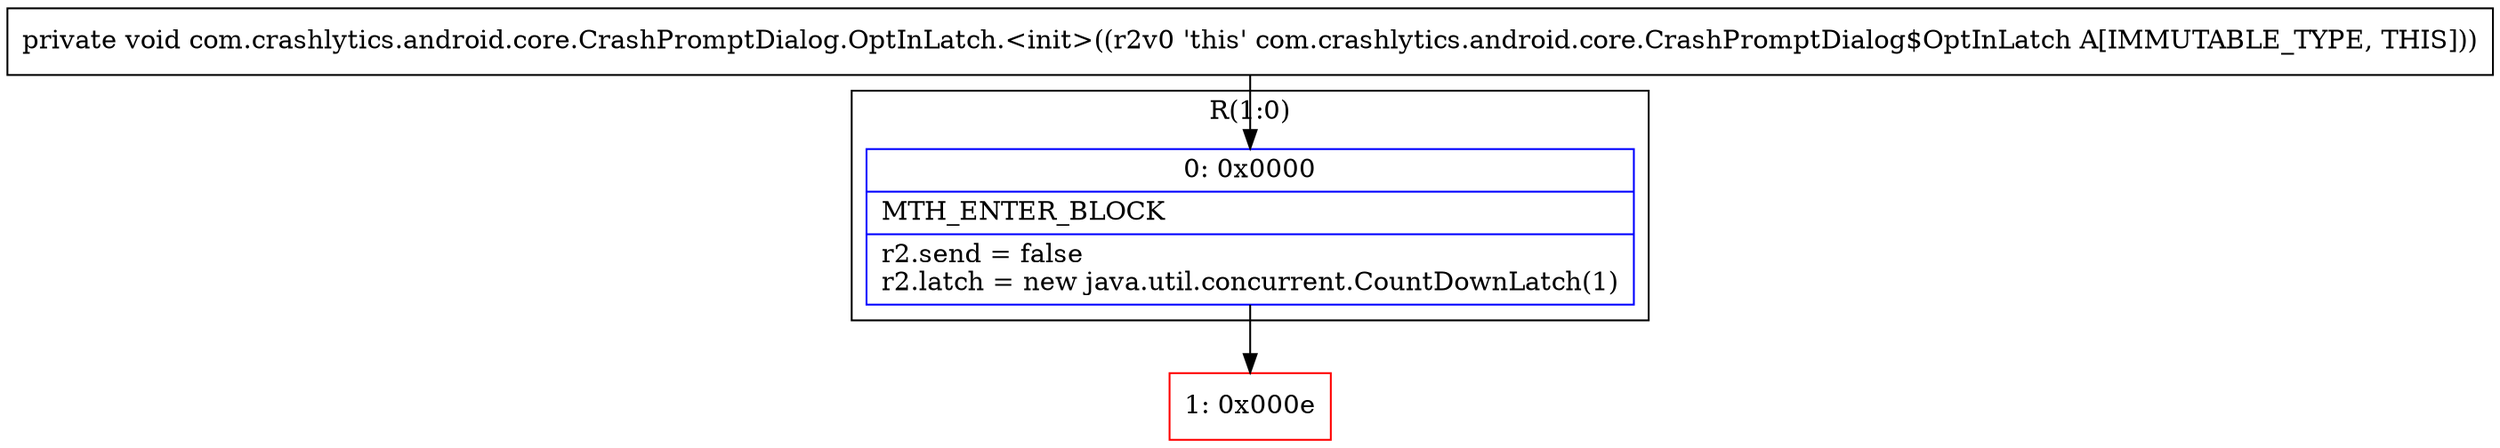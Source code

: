 digraph "CFG forcom.crashlytics.android.core.CrashPromptDialog.OptInLatch.\<init\>()V" {
subgraph cluster_Region_1315651017 {
label = "R(1:0)";
node [shape=record,color=blue];
Node_0 [shape=record,label="{0\:\ 0x0000|MTH_ENTER_BLOCK\l|r2.send = false\lr2.latch = new java.util.concurrent.CountDownLatch(1)\l}"];
}
Node_1 [shape=record,color=red,label="{1\:\ 0x000e}"];
MethodNode[shape=record,label="{private void com.crashlytics.android.core.CrashPromptDialog.OptInLatch.\<init\>((r2v0 'this' com.crashlytics.android.core.CrashPromptDialog$OptInLatch A[IMMUTABLE_TYPE, THIS])) }"];
MethodNode -> Node_0;
Node_0 -> Node_1;
}

